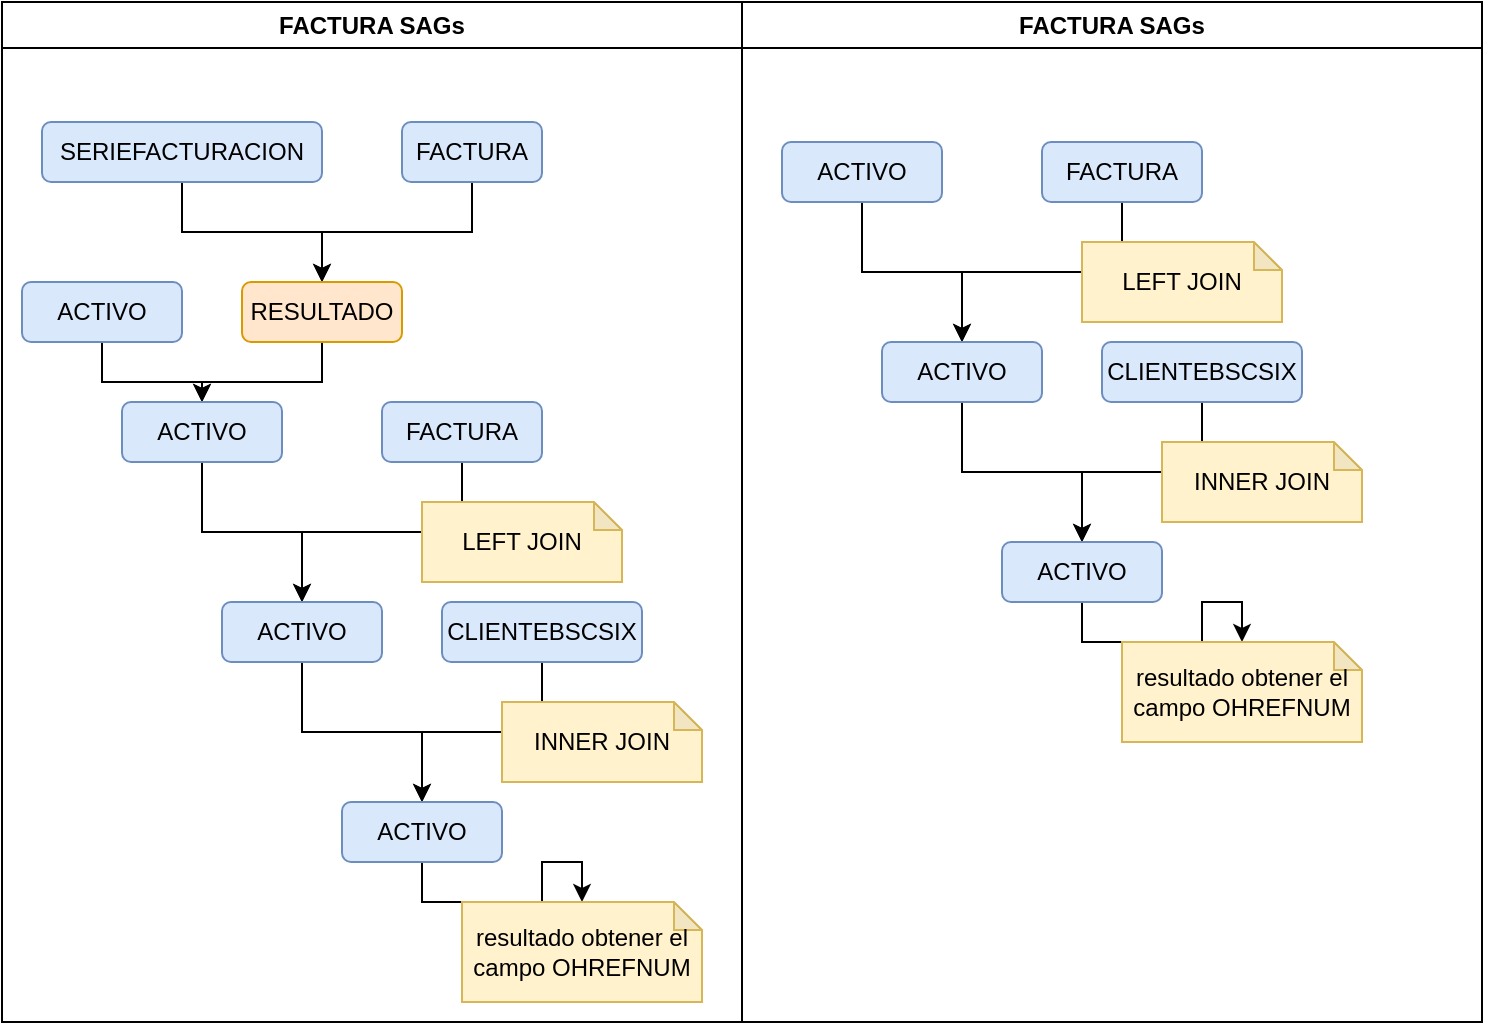 <mxfile version="23.1.1" type="github">
  <diagram name="Página-1" id="SbahB-Qi3hLQ9L4SPKrd">
    <mxGraphModel dx="1050" dy="530" grid="1" gridSize="10" guides="1" tooltips="1" connect="1" arrows="1" fold="1" page="1" pageScale="1" pageWidth="827" pageHeight="1169" math="0" shadow="0">
      <root>
        <mxCell id="0" />
        <mxCell id="1" parent="0" />
        <mxCell id="XPGF8S2m1e5gA7_soKsU-2" value="FACTURA SAGs" style="swimlane;whiteSpace=wrap;html=1;" vertex="1" parent="1">
          <mxGeometry x="40" y="30" width="370" height="510" as="geometry" />
        </mxCell>
        <mxCell id="XPGF8S2m1e5gA7_soKsU-9" style="edgeStyle=orthogonalEdgeStyle;rounded=0;orthogonalLoop=1;jettySize=auto;html=1;entryX=0.5;entryY=0;entryDx=0;entryDy=0;" edge="1" parent="XPGF8S2m1e5gA7_soKsU-2" source="XPGF8S2m1e5gA7_soKsU-4" target="XPGF8S2m1e5gA7_soKsU-7">
          <mxGeometry relative="1" as="geometry" />
        </mxCell>
        <mxCell id="XPGF8S2m1e5gA7_soKsU-4" value="&lt;p style=&quot;language:es-PE;margin-top:0pt;margin-bottom:0pt;margin-left:0in;&lt;br/&gt;text-indent:0in;text-align:left&quot;&gt;SERIEFACTURACION&lt;/p&gt;" style="rounded=1;whiteSpace=wrap;html=1;fillColor=#dae8fc;strokeColor=#6c8ebf;" vertex="1" parent="XPGF8S2m1e5gA7_soKsU-2">
          <mxGeometry x="20" y="60" width="140" height="30" as="geometry" />
        </mxCell>
        <mxCell id="XPGF8S2m1e5gA7_soKsU-8" style="edgeStyle=orthogonalEdgeStyle;rounded=0;orthogonalLoop=1;jettySize=auto;html=1;" edge="1" parent="XPGF8S2m1e5gA7_soKsU-2" source="XPGF8S2m1e5gA7_soKsU-5" target="XPGF8S2m1e5gA7_soKsU-7">
          <mxGeometry relative="1" as="geometry" />
        </mxCell>
        <mxCell id="XPGF8S2m1e5gA7_soKsU-5" value="&lt;p style=&quot;language:es-PE;margin-top:0pt;margin-bottom:0pt;margin-left:0in;&lt;br/&gt;text-indent:0in;text-align:left&quot;&gt;FACTURA&lt;/p&gt;" style="rounded=1;whiteSpace=wrap;html=1;fillColor=#dae8fc;strokeColor=#6c8ebf;" vertex="1" parent="XPGF8S2m1e5gA7_soKsU-2">
          <mxGeometry x="200" y="60" width="70" height="30" as="geometry" />
        </mxCell>
        <mxCell id="XPGF8S2m1e5gA7_soKsU-15" style="edgeStyle=orthogonalEdgeStyle;rounded=0;orthogonalLoop=1;jettySize=auto;html=1;" edge="1" parent="XPGF8S2m1e5gA7_soKsU-2" source="XPGF8S2m1e5gA7_soKsU-7" target="XPGF8S2m1e5gA7_soKsU-13">
          <mxGeometry relative="1" as="geometry" />
        </mxCell>
        <mxCell id="XPGF8S2m1e5gA7_soKsU-7" value="RESULTADO" style="rounded=1;whiteSpace=wrap;html=1;fillColor=#ffe6cc;strokeColor=#d79b00;" vertex="1" parent="XPGF8S2m1e5gA7_soKsU-2">
          <mxGeometry x="120" y="140" width="80" height="30" as="geometry" />
        </mxCell>
        <mxCell id="XPGF8S2m1e5gA7_soKsU-14" style="edgeStyle=orthogonalEdgeStyle;rounded=0;orthogonalLoop=1;jettySize=auto;html=1;entryX=0.5;entryY=0;entryDx=0;entryDy=0;" edge="1" parent="XPGF8S2m1e5gA7_soKsU-2" source="XPGF8S2m1e5gA7_soKsU-10" target="XPGF8S2m1e5gA7_soKsU-13">
          <mxGeometry relative="1" as="geometry" />
        </mxCell>
        <mxCell id="XPGF8S2m1e5gA7_soKsU-10" value="ACTIVO" style="rounded=1;whiteSpace=wrap;html=1;fillColor=#dae8fc;strokeColor=#6c8ebf;" vertex="1" parent="XPGF8S2m1e5gA7_soKsU-2">
          <mxGeometry x="10" y="140" width="80" height="30" as="geometry" />
        </mxCell>
        <mxCell id="XPGF8S2m1e5gA7_soKsU-18" style="edgeStyle=orthogonalEdgeStyle;rounded=0;orthogonalLoop=1;jettySize=auto;html=1;entryX=0.5;entryY=0;entryDx=0;entryDy=0;" edge="1" parent="XPGF8S2m1e5gA7_soKsU-2" source="XPGF8S2m1e5gA7_soKsU-11" target="XPGF8S2m1e5gA7_soKsU-16">
          <mxGeometry relative="1" as="geometry" />
        </mxCell>
        <mxCell id="XPGF8S2m1e5gA7_soKsU-11" value="FACTURA" style="rounded=1;whiteSpace=wrap;html=1;fillColor=#dae8fc;strokeColor=#6c8ebf;" vertex="1" parent="XPGF8S2m1e5gA7_soKsU-2">
          <mxGeometry x="190" y="200" width="80" height="30" as="geometry" />
        </mxCell>
        <mxCell id="XPGF8S2m1e5gA7_soKsU-17" style="edgeStyle=orthogonalEdgeStyle;rounded=0;orthogonalLoop=1;jettySize=auto;html=1;entryX=0.5;entryY=0;entryDx=0;entryDy=0;" edge="1" parent="XPGF8S2m1e5gA7_soKsU-2" source="XPGF8S2m1e5gA7_soKsU-13" target="XPGF8S2m1e5gA7_soKsU-16">
          <mxGeometry relative="1" as="geometry" />
        </mxCell>
        <mxCell id="XPGF8S2m1e5gA7_soKsU-13" value="ACTIVO" style="rounded=1;whiteSpace=wrap;html=1;fillColor=#dae8fc;strokeColor=#6c8ebf;" vertex="1" parent="XPGF8S2m1e5gA7_soKsU-2">
          <mxGeometry x="60" y="200" width="80" height="30" as="geometry" />
        </mxCell>
        <mxCell id="XPGF8S2m1e5gA7_soKsU-23" style="edgeStyle=orthogonalEdgeStyle;rounded=0;orthogonalLoop=1;jettySize=auto;html=1;entryX=0.5;entryY=0;entryDx=0;entryDy=0;" edge="1" parent="XPGF8S2m1e5gA7_soKsU-2" source="XPGF8S2m1e5gA7_soKsU-16" target="XPGF8S2m1e5gA7_soKsU-22">
          <mxGeometry relative="1" as="geometry" />
        </mxCell>
        <mxCell id="XPGF8S2m1e5gA7_soKsU-16" value="ACTIVO" style="rounded=1;whiteSpace=wrap;html=1;fillColor=#dae8fc;strokeColor=#6c8ebf;" vertex="1" parent="XPGF8S2m1e5gA7_soKsU-2">
          <mxGeometry x="110" y="300" width="80" height="30" as="geometry" />
        </mxCell>
        <mxCell id="XPGF8S2m1e5gA7_soKsU-24" style="edgeStyle=orthogonalEdgeStyle;rounded=0;orthogonalLoop=1;jettySize=auto;html=1;entryX=0.5;entryY=0;entryDx=0;entryDy=0;" edge="1" parent="XPGF8S2m1e5gA7_soKsU-2" source="XPGF8S2m1e5gA7_soKsU-19" target="XPGF8S2m1e5gA7_soKsU-22">
          <mxGeometry relative="1" as="geometry" />
        </mxCell>
        <mxCell id="XPGF8S2m1e5gA7_soKsU-19" value="CLIENTEBSCSIX" style="rounded=1;whiteSpace=wrap;html=1;fillColor=#dae8fc;strokeColor=#6c8ebf;" vertex="1" parent="XPGF8S2m1e5gA7_soKsU-2">
          <mxGeometry x="220" y="300" width="100" height="30" as="geometry" />
        </mxCell>
        <mxCell id="XPGF8S2m1e5gA7_soKsU-20" value="LEFT JOIN" style="shape=note;whiteSpace=wrap;html=1;backgroundOutline=1;darkOpacity=0.05;size=14;fillColor=#fff2cc;strokeColor=#d6b656;" vertex="1" parent="XPGF8S2m1e5gA7_soKsU-2">
          <mxGeometry x="210" y="250" width="100" height="40" as="geometry" />
        </mxCell>
        <mxCell id="XPGF8S2m1e5gA7_soKsU-27" style="edgeStyle=orthogonalEdgeStyle;rounded=0;orthogonalLoop=1;jettySize=auto;html=1;" edge="1" parent="XPGF8S2m1e5gA7_soKsU-2" source="XPGF8S2m1e5gA7_soKsU-22" target="XPGF8S2m1e5gA7_soKsU-26">
          <mxGeometry relative="1" as="geometry" />
        </mxCell>
        <mxCell id="XPGF8S2m1e5gA7_soKsU-22" value="ACTIVO" style="rounded=1;whiteSpace=wrap;html=1;fillColor=#dae8fc;strokeColor=#6c8ebf;" vertex="1" parent="XPGF8S2m1e5gA7_soKsU-2">
          <mxGeometry x="170" y="400" width="80" height="30" as="geometry" />
        </mxCell>
        <mxCell id="XPGF8S2m1e5gA7_soKsU-25" value="INNER JOIN" style="shape=note;whiteSpace=wrap;html=1;backgroundOutline=1;darkOpacity=0.05;size=14;fillColor=#fff2cc;strokeColor=#d6b656;" vertex="1" parent="XPGF8S2m1e5gA7_soKsU-2">
          <mxGeometry x="250" y="350" width="100" height="40" as="geometry" />
        </mxCell>
        <mxCell id="XPGF8S2m1e5gA7_soKsU-26" value="resultado obtener el campo&amp;nbsp;OHREFNUM" style="shape=note;whiteSpace=wrap;html=1;backgroundOutline=1;darkOpacity=0.05;size=14;fillColor=#fff2cc;strokeColor=#d6b656;" vertex="1" parent="XPGF8S2m1e5gA7_soKsU-2">
          <mxGeometry x="230" y="450" width="120" height="50" as="geometry" />
        </mxCell>
        <mxCell id="XPGF8S2m1e5gA7_soKsU-29" value="FACTURA SAGs" style="swimlane;whiteSpace=wrap;html=1;" vertex="1" parent="1">
          <mxGeometry x="410" y="30" width="370" height="510" as="geometry" />
        </mxCell>
        <mxCell id="XPGF8S2m1e5gA7_soKsU-38" style="edgeStyle=orthogonalEdgeStyle;rounded=0;orthogonalLoop=1;jettySize=auto;html=1;entryX=0.5;entryY=0;entryDx=0;entryDy=0;" edge="1" parent="XPGF8S2m1e5gA7_soKsU-29" source="XPGF8S2m1e5gA7_soKsU-39" target="XPGF8S2m1e5gA7_soKsU-43">
          <mxGeometry relative="1" as="geometry" />
        </mxCell>
        <mxCell id="XPGF8S2m1e5gA7_soKsU-39" value="FACTURA" style="rounded=1;whiteSpace=wrap;html=1;fillColor=#dae8fc;strokeColor=#6c8ebf;" vertex="1" parent="XPGF8S2m1e5gA7_soKsU-29">
          <mxGeometry x="150" y="70" width="80" height="30" as="geometry" />
        </mxCell>
        <mxCell id="XPGF8S2m1e5gA7_soKsU-40" style="edgeStyle=orthogonalEdgeStyle;rounded=0;orthogonalLoop=1;jettySize=auto;html=1;entryX=0.5;entryY=0;entryDx=0;entryDy=0;" edge="1" parent="XPGF8S2m1e5gA7_soKsU-29" source="XPGF8S2m1e5gA7_soKsU-41" target="XPGF8S2m1e5gA7_soKsU-43">
          <mxGeometry relative="1" as="geometry" />
        </mxCell>
        <mxCell id="XPGF8S2m1e5gA7_soKsU-41" value="ACTIVO" style="rounded=1;whiteSpace=wrap;html=1;fillColor=#dae8fc;strokeColor=#6c8ebf;" vertex="1" parent="XPGF8S2m1e5gA7_soKsU-29">
          <mxGeometry x="20" y="70" width="80" height="30" as="geometry" />
        </mxCell>
        <mxCell id="XPGF8S2m1e5gA7_soKsU-42" style="edgeStyle=orthogonalEdgeStyle;rounded=0;orthogonalLoop=1;jettySize=auto;html=1;entryX=0.5;entryY=0;entryDx=0;entryDy=0;" edge="1" parent="XPGF8S2m1e5gA7_soKsU-29" source="XPGF8S2m1e5gA7_soKsU-43" target="XPGF8S2m1e5gA7_soKsU-48">
          <mxGeometry relative="1" as="geometry" />
        </mxCell>
        <mxCell id="XPGF8S2m1e5gA7_soKsU-43" value="ACTIVO" style="rounded=1;whiteSpace=wrap;html=1;fillColor=#dae8fc;strokeColor=#6c8ebf;" vertex="1" parent="XPGF8S2m1e5gA7_soKsU-29">
          <mxGeometry x="70" y="170" width="80" height="30" as="geometry" />
        </mxCell>
        <mxCell id="XPGF8S2m1e5gA7_soKsU-44" style="edgeStyle=orthogonalEdgeStyle;rounded=0;orthogonalLoop=1;jettySize=auto;html=1;entryX=0.5;entryY=0;entryDx=0;entryDy=0;" edge="1" parent="XPGF8S2m1e5gA7_soKsU-29" source="XPGF8S2m1e5gA7_soKsU-45" target="XPGF8S2m1e5gA7_soKsU-48">
          <mxGeometry relative="1" as="geometry" />
        </mxCell>
        <mxCell id="XPGF8S2m1e5gA7_soKsU-45" value="CLIENTEBSCSIX" style="rounded=1;whiteSpace=wrap;html=1;fillColor=#dae8fc;strokeColor=#6c8ebf;" vertex="1" parent="XPGF8S2m1e5gA7_soKsU-29">
          <mxGeometry x="180" y="170" width="100" height="30" as="geometry" />
        </mxCell>
        <mxCell id="XPGF8S2m1e5gA7_soKsU-46" value="LEFT JOIN" style="shape=note;whiteSpace=wrap;html=1;backgroundOutline=1;darkOpacity=0.05;size=14;fillColor=#fff2cc;strokeColor=#d6b656;" vertex="1" parent="XPGF8S2m1e5gA7_soKsU-29">
          <mxGeometry x="170" y="120" width="100" height="40" as="geometry" />
        </mxCell>
        <mxCell id="XPGF8S2m1e5gA7_soKsU-47" style="edgeStyle=orthogonalEdgeStyle;rounded=0;orthogonalLoop=1;jettySize=auto;html=1;" edge="1" parent="XPGF8S2m1e5gA7_soKsU-29" source="XPGF8S2m1e5gA7_soKsU-48" target="XPGF8S2m1e5gA7_soKsU-50">
          <mxGeometry relative="1" as="geometry" />
        </mxCell>
        <mxCell id="XPGF8S2m1e5gA7_soKsU-48" value="ACTIVO" style="rounded=1;whiteSpace=wrap;html=1;fillColor=#dae8fc;strokeColor=#6c8ebf;" vertex="1" parent="XPGF8S2m1e5gA7_soKsU-29">
          <mxGeometry x="130" y="270" width="80" height="30" as="geometry" />
        </mxCell>
        <mxCell id="XPGF8S2m1e5gA7_soKsU-49" value="INNER JOIN" style="shape=note;whiteSpace=wrap;html=1;backgroundOutline=1;darkOpacity=0.05;size=14;fillColor=#fff2cc;strokeColor=#d6b656;" vertex="1" parent="XPGF8S2m1e5gA7_soKsU-29">
          <mxGeometry x="210" y="220" width="100" height="40" as="geometry" />
        </mxCell>
        <mxCell id="XPGF8S2m1e5gA7_soKsU-50" value="resultado obtener el campo&amp;nbsp;OHREFNUM" style="shape=note;whiteSpace=wrap;html=1;backgroundOutline=1;darkOpacity=0.05;size=14;fillColor=#fff2cc;strokeColor=#d6b656;" vertex="1" parent="XPGF8S2m1e5gA7_soKsU-29">
          <mxGeometry x="190" y="320" width="120" height="50" as="geometry" />
        </mxCell>
      </root>
    </mxGraphModel>
  </diagram>
</mxfile>

